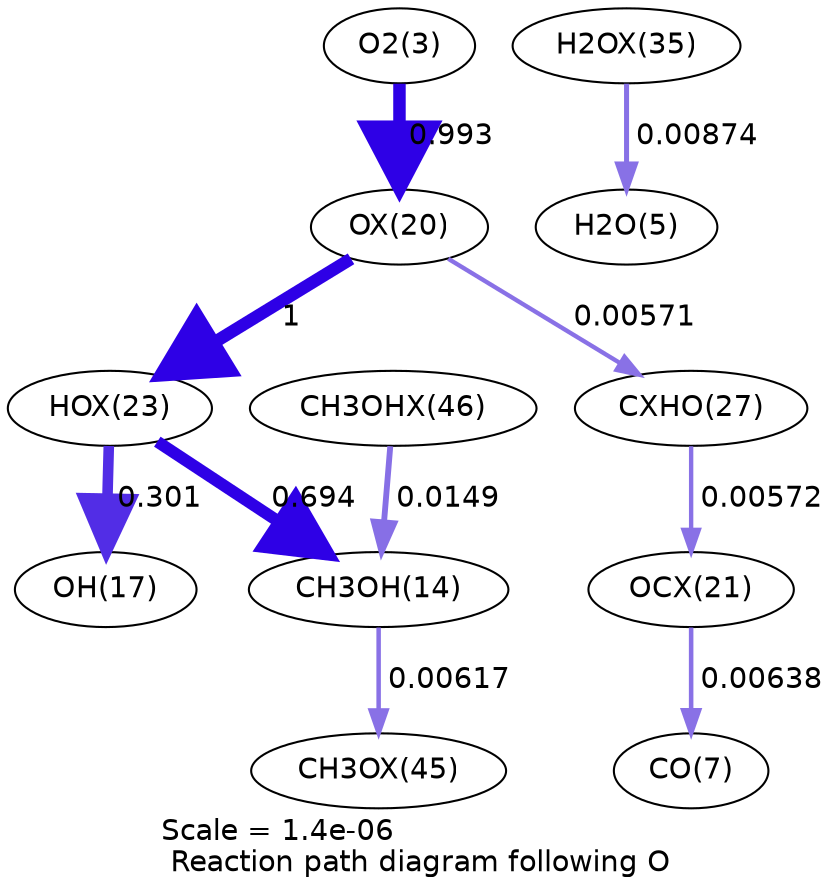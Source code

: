 digraph reaction_paths {
center=1;
s5 -> s36[fontname="Helvetica", penwidth=5.99, arrowsize=3, color="0.7, 1.49, 0.9"
, label=" 0.993"];
s36 -> s39[fontname="Helvetica", penwidth=6, arrowsize=3, color="0.7, 1.5, 0.9"
, label=" 1"];
s36 -> s42[fontname="Helvetica", penwidth=2.1, arrowsize=1.05, color="0.7, 0.506, 0.9"
, label=" 0.00571"];
s39 -> s16[fontname="Helvetica", penwidth=5.72, arrowsize=2.86, color="0.7, 1.19, 0.9"
, label=" 0.694"];
s39 -> s19[fontname="Helvetica", penwidth=5.09, arrowsize=2.55, color="0.7, 0.801, 0.9"
, label=" 0.301"];
s53 -> s16[fontname="Helvetica", penwidth=2.82, arrowsize=1.41, color="0.7, 0.515, 0.9"
, label=" 0.0149"];
s16 -> s52[fontname="Helvetica", penwidth=2.16, arrowsize=1.08, color="0.7, 0.506, 0.9"
, label=" 0.00617"];
s45 -> s7[fontname="Helvetica", penwidth=2.42, arrowsize=1.21, color="0.7, 0.509, 0.9"
, label=" 0.00874"];
s37 -> s9[fontname="Helvetica", penwidth=2.18, arrowsize=1.09, color="0.7, 0.506, 0.9"
, label=" 0.00638"];
s42 -> s37[fontname="Helvetica", penwidth=2.1, arrowsize=1.05, color="0.7, 0.506, 0.9"
, label=" 0.00572"];
s5 [ fontname="Helvetica", label="O2(3)"];
s7 [ fontname="Helvetica", label="H2O(5)"];
s9 [ fontname="Helvetica", label="CO(7)"];
s16 [ fontname="Helvetica", label="CH3OH(14)"];
s19 [ fontname="Helvetica", label="OH(17)"];
s36 [ fontname="Helvetica", label="OX(20)"];
s37 [ fontname="Helvetica", label="OCX(21)"];
s39 [ fontname="Helvetica", label="HOX(23)"];
s42 [ fontname="Helvetica", label="CXHO(27)"];
s45 [ fontname="Helvetica", label="H2OX(35)"];
s52 [ fontname="Helvetica", label="CH3OX(45)"];
s53 [ fontname="Helvetica", label="CH3OHX(46)"];
 label = "Scale = 1.4e-06\l Reaction path diagram following O";
 fontname = "Helvetica";
}
